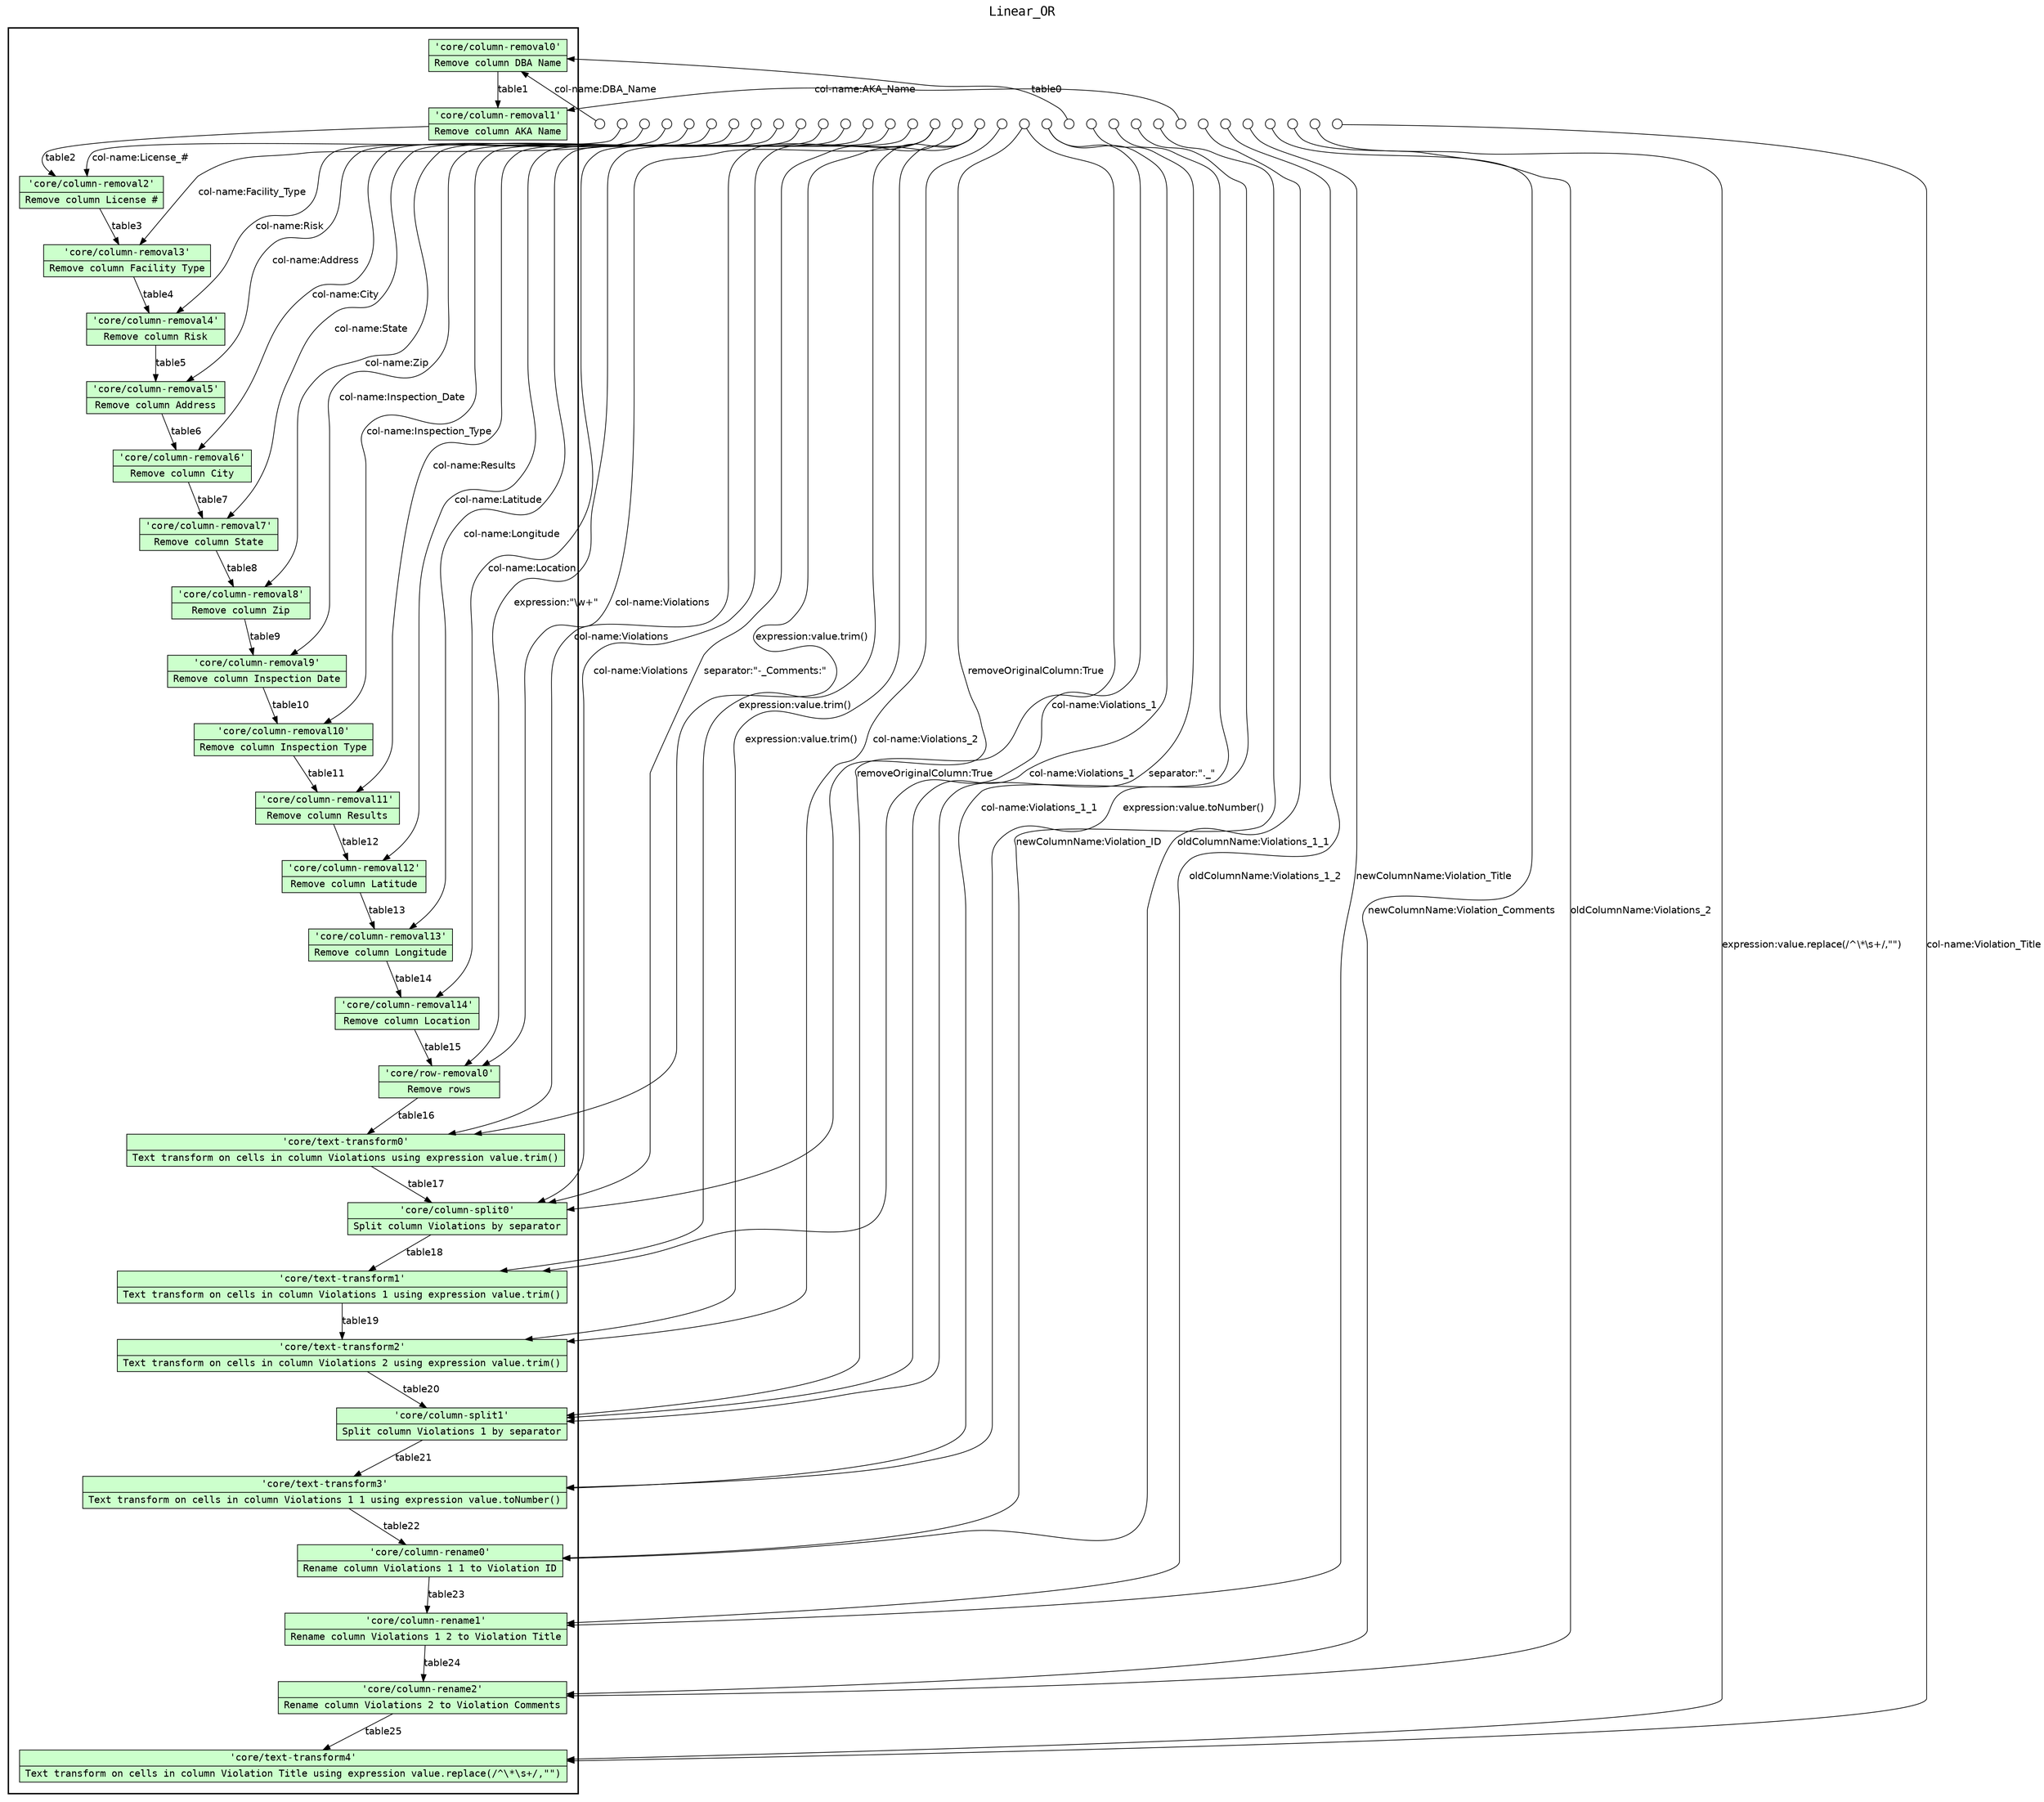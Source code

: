 digraph Workflow {
rankdir=TB
fontname=Courier; fontsize=18; labelloc=t
label=Linear_OR
subgraph cluster_workflow_box_outer { label=""; color=black; penwidth=2
subgraph cluster_workflow_box_inner { label=""; color=white
node[shape=box style=filled fillcolor="#CCFFCC" peripheries=1 fontname=Courier]
"core/column-removal0" [shape=record rankdir=LR label="{<f0> 'core/column-removal0' |<f1> Remove column DBA Name}"];
"core/column-removal1" [shape=record rankdir=LR label="{<f0> 'core/column-removal1' |<f1> Remove column AKA Name}"];
"core/column-removal2" [shape=record rankdir=LR label="{<f0> 'core/column-removal2' |<f1> Remove column License #}"];
"core/column-removal3" [shape=record rankdir=LR label="{<f0> 'core/column-removal3' |<f1> Remove column Facility Type}"];
"core/column-removal4" [shape=record rankdir=LR label="{<f0> 'core/column-removal4' |<f1> Remove column Risk}"];
"core/column-removal5" [shape=record rankdir=LR label="{<f0> 'core/column-removal5' |<f1> Remove column Address}"];
"core/column-removal6" [shape=record rankdir=LR label="{<f0> 'core/column-removal6' |<f1> Remove column City}"];
"core/column-removal7" [shape=record rankdir=LR label="{<f0> 'core/column-removal7' |<f1> Remove column State}"];
"core/column-removal8" [shape=record rankdir=LR label="{<f0> 'core/column-removal8' |<f1> Remove column Zip}"];
"core/column-removal9" [shape=record rankdir=LR label="{<f0> 'core/column-removal9' |<f1> Remove column Inspection Date}"];
"core/column-removal10" [shape=record rankdir=LR label="{<f0> 'core/column-removal10' |<f1> Remove column Inspection Type}"];
"core/column-removal11" [shape=record rankdir=LR label="{<f0> 'core/column-removal11' |<f1> Remove column Results}"];
"core/column-removal12" [shape=record rankdir=LR label="{<f0> 'core/column-removal12' |<f1> Remove column Latitude}"];
"core/column-removal13" [shape=record rankdir=LR label="{<f0> 'core/column-removal13' |<f1> Remove column Longitude}"];
"core/column-removal14" [shape=record rankdir=LR label="{<f0> 'core/column-removal14' |<f1> Remove column Location}"];
"core/row-removal0" [shape=record rankdir=LR label="{<f0> 'core/row-removal0' |<f1> Remove rows}"];
"core/text-transform0" [shape=record rankdir=LR label="{<f0> 'core/text-transform0' |<f1> Text transform on cells in column Violations using expression value.trim()}"];
"core/column-split0" [shape=record rankdir=LR label="{<f0> 'core/column-split0' |<f1> Split column Violations by separator}"];
"core/text-transform1" [shape=record rankdir=LR label="{<f0> 'core/text-transform1' |<f1> Text transform on cells in column Violations 1 using expression value.trim()}"];
"core/text-transform2" [shape=record rankdir=LR label="{<f0> 'core/text-transform2' |<f1> Text transform on cells in column Violations 2 using expression value.trim()}"];
"core/column-split1" [shape=record rankdir=LR label="{<f0> 'core/column-split1' |<f1> Split column Violations 1 by separator}"];
"core/text-transform3" [shape=record rankdir=LR label="{<f0> 'core/text-transform3' |<f1> Text transform on cells in column Violations 1 1 using expression value.toNumber()}"];
"core/column-rename0" [shape=record rankdir=LR label="{<f0> 'core/column-rename0' |<f1> Rename column Violations 1 1 to Violation ID}"];
"core/column-rename1" [shape=record rankdir=LR label="{<f0> 'core/column-rename1' |<f1> Rename column Violations 1 2 to Violation Title}"];
"core/column-rename2" [shape=record rankdir=LR label="{<f0> 'core/column-rename2' |<f1> Rename column Violations 2 to Violation Comments}"];
"core/text-transform4" [shape=record rankdir=LR label="{<f0> 'core/text-transform4' |<f1> Text transform on cells in column Violation Title using expression value.replace(/^\\*\\s+/,\"\")}"];
edge[fontname=Helvetica]
"core/column-removal0" -> "core/column-removal1" [label=table1]
"core/column-removal1" -> "core/column-removal2" [label=table2]
"core/column-removal2" -> "core/column-removal3" [label=table3]
"core/column-removal3" -> "core/column-removal4" [label=table4]
"core/column-removal4" -> "core/column-removal5" [label=table5]
"core/column-removal5" -> "core/column-removal6" [label=table6]
"core/column-removal6" -> "core/column-removal7" [label=table7]
"core/column-removal7" -> "core/column-removal8" [label=table8]
"core/column-removal8" -> "core/column-removal9" [label=table9]
"core/column-removal9" -> "core/column-removal10" [label=table10]
"core/column-removal10" -> "core/column-removal11" [label=table11]
"core/column-removal11" -> "core/column-removal12" [label=table12]
"core/column-removal12" -> "core/column-removal13" [label=table13]
"core/column-removal13" -> "core/column-removal14" [label=table14]
"core/column-removal14" -> "core/row-removal0" [label=table15]
"core/row-removal0" -> "core/text-transform0" [label=table16]
"core/text-transform0" -> "core/column-split0" [label=table17]
"core/column-split0" -> "core/text-transform1" [label=table18]
"core/text-transform1" -> "core/text-transform2" [label=table19]
"core/text-transform2" -> "core/column-split1" [label=table20]
"core/column-split1" -> "core/text-transform3" [label=table21]
"core/text-transform3" -> "core/column-rename0" [label=table22]
"core/column-rename0" -> "core/column-rename1" [label=table23]
"core/column-rename1" -> "core/column-rename2" [label=table24]
"core/column-rename2" -> "core/text-transform4" [label=table25]
}}
subgraph cluster_input_ports_group_outer { label=""; color=white
subgraph cluster_input_ports_group_inner { label=""; color=white
node[shape=circle style=filled fillcolor="#FFFFFF" peripheries=1 fontname=Courier width=0.2]
"col-name:Address_input_port" [label=""]
"expression:value.toNumber()_input_port" [label=""]
"col-name:Inspection_Date_input_port" [label=""]
"col-name:Risk_input_port" [label=""]
"col-name:Zip_input_port" [label=""]
"col-name:State_input_port" [label=""]
"col-name:Violation_Title_input_port" [label=""]
"col-name:AKA_Name_input_port" [label=""]
"col-name:Violations_2_input_port" [label=""]
"removeOriginalColumn:True_input_port" [label=""]
"col-name:License_#_input_port" [label=""]
"expression:value.trim()_input_port" [label=""]
"col-name:DBA_Name_input_port" [label=""]
"col-name:Results_input_port" [label=""]
"expression:\"\\w+\"_input_port" [label=""]
"col-name:Location_input_port" [label=""]
"separator:\"._\"_input_port" [label=""]
"oldColumnName:Violations_2_input_port" [label=""]
"col-name:Inspection_Type_input_port" [label=""]
"newColumnName:Violation_Comments_input_port" [label=""]
"col-name:Longitude_input_port" [label=""]
"col-name:Violations_input_port" [label=""]
"col-name:Latitude_input_port" [label=""]
"col-name:City_input_port" [label=""]
"separator:\"-_Comments:\"_input_port" [label=""]
"newColumnName:Violation_ID_input_port" [label=""]
"expression:value.replace(/^\\*\\s+/,\"\")_input_port" [label=""]
"col-name:Facility_Type_input_port" [label=""]
"newColumnName:Violation_Title_input_port" [label=""]
"col-name:Violations_1_input_port" [label=""]
"oldColumnName:Violations_1_2_input_port" [label=""]
"col-name:Violations_1_1_input_port" [label=""]
"oldColumnName:Violations_1_1_input_port" [label=""]
table0_input_port [label=""]
}}
subgraph cluster_output_ports_group_outer { label=""; color=white
subgraph cluster_output_ports_group_inner { label=""; color=white
node[shape=circle style=filled fillcolor="#FFFFFF" peripheries=1 fontname=Courier width=0.2]
}}
edge[fontname=Helvetica]
"col-name:DBA_Name_input_port" -> "core/column-removal0" [label="col-name:DBA_Name"]
table0_input_port -> "core/column-removal0" [label=table0]
"col-name:AKA_Name_input_port" -> "core/column-removal1" [label="col-name:AKA_Name"]
"col-name:License_#_input_port" -> "core/column-removal2" [label="col-name:License_#"]
"col-name:Facility_Type_input_port" -> "core/column-removal3" [label="col-name:Facility_Type"]
"col-name:Risk_input_port" -> "core/column-removal4" [label="col-name:Risk"]
"col-name:Address_input_port" -> "core/column-removal5" [label="col-name:Address"]
"col-name:City_input_port" -> "core/column-removal6" [label="col-name:City"]
"col-name:State_input_port" -> "core/column-removal7" [label="col-name:State"]
"col-name:Zip_input_port" -> "core/column-removal8" [label="col-name:Zip"]
"col-name:Inspection_Date_input_port" -> "core/column-removal9" [label="col-name:Inspection_Date"]
"col-name:Inspection_Type_input_port" -> "core/column-removal10" [label="col-name:Inspection_Type"]
"col-name:Results_input_port" -> "core/column-removal11" [label="col-name:Results"]
"col-name:Latitude_input_port" -> "core/column-removal12" [label="col-name:Latitude"]
"col-name:Longitude_input_port" -> "core/column-removal13" [label="col-name:Longitude"]
"col-name:Location_input_port" -> "core/column-removal14" [label="col-name:Location"]
"col-name:Violations_input_port" -> "core/row-removal0" [label="col-name:Violations"]
"col-name:Violations_input_port" -> "core/text-transform0" [label="col-name:Violations"]
"col-name:Violations_input_port" -> "core/column-split0" [label="col-name:Violations"]
"expression:\"\\w+\"_input_port" -> "core/row-removal0" [label="expression:\"\\w+\""]
"expression:value.trim()_input_port" -> "core/text-transform0" [label="expression:value.trim()"]
"expression:value.trim()_input_port" -> "core/text-transform1" [label="expression:value.trim()"]
"expression:value.trim()_input_port" -> "core/text-transform2" [label="expression:value.trim()"]
"separator:\"-_Comments:\"_input_port" -> "core/column-split0" [label="separator:\"-_Comments:\""]
"removeOriginalColumn:True_input_port" -> "core/column-split0" [label="removeOriginalColumn:True"]
"removeOriginalColumn:True_input_port" -> "core/column-split1" [label="removeOriginalColumn:True"]
"col-name:Violations_1_input_port" -> "core/text-transform1" [label="col-name:Violations_1"]
"col-name:Violations_1_input_port" -> "core/column-split1" [label="col-name:Violations_1"]
"col-name:Violations_2_input_port" -> "core/text-transform2" [label="col-name:Violations_2"]
"separator:\"._\"_input_port" -> "core/column-split1" [label="separator:\"._\""]
"col-name:Violations_1_1_input_port" -> "core/text-transform3" [label="col-name:Violations_1_1"]
"expression:value.toNumber()_input_port" -> "core/text-transform3" [label="expression:value.toNumber()"]
"oldColumnName:Violations_1_1_input_port" -> "core/column-rename0" [label="oldColumnName:Violations_1_1"]
"newColumnName:Violation_ID_input_port" -> "core/column-rename0" [label="newColumnName:Violation_ID"]
"oldColumnName:Violations_1_2_input_port" -> "core/column-rename1" [label="oldColumnName:Violations_1_2"]
"newColumnName:Violation_Title_input_port" -> "core/column-rename1" [label="newColumnName:Violation_Title"]
"oldColumnName:Violations_2_input_port" -> "core/column-rename2" [label="oldColumnName:Violations_2"]
"newColumnName:Violation_Comments_input_port" -> "core/column-rename2" [label="newColumnName:Violation_Comments"]
"col-name:Violation_Title_input_port" -> "core/text-transform4" [label="col-name:Violation_Title"]
"expression:value.replace(/^\\*\\s+/,\"\")_input_port" -> "core/text-transform4" [label="expression:value.replace(/^\\*\\s+/,\"\")"]
edge[fontname=Helvetica]
}
